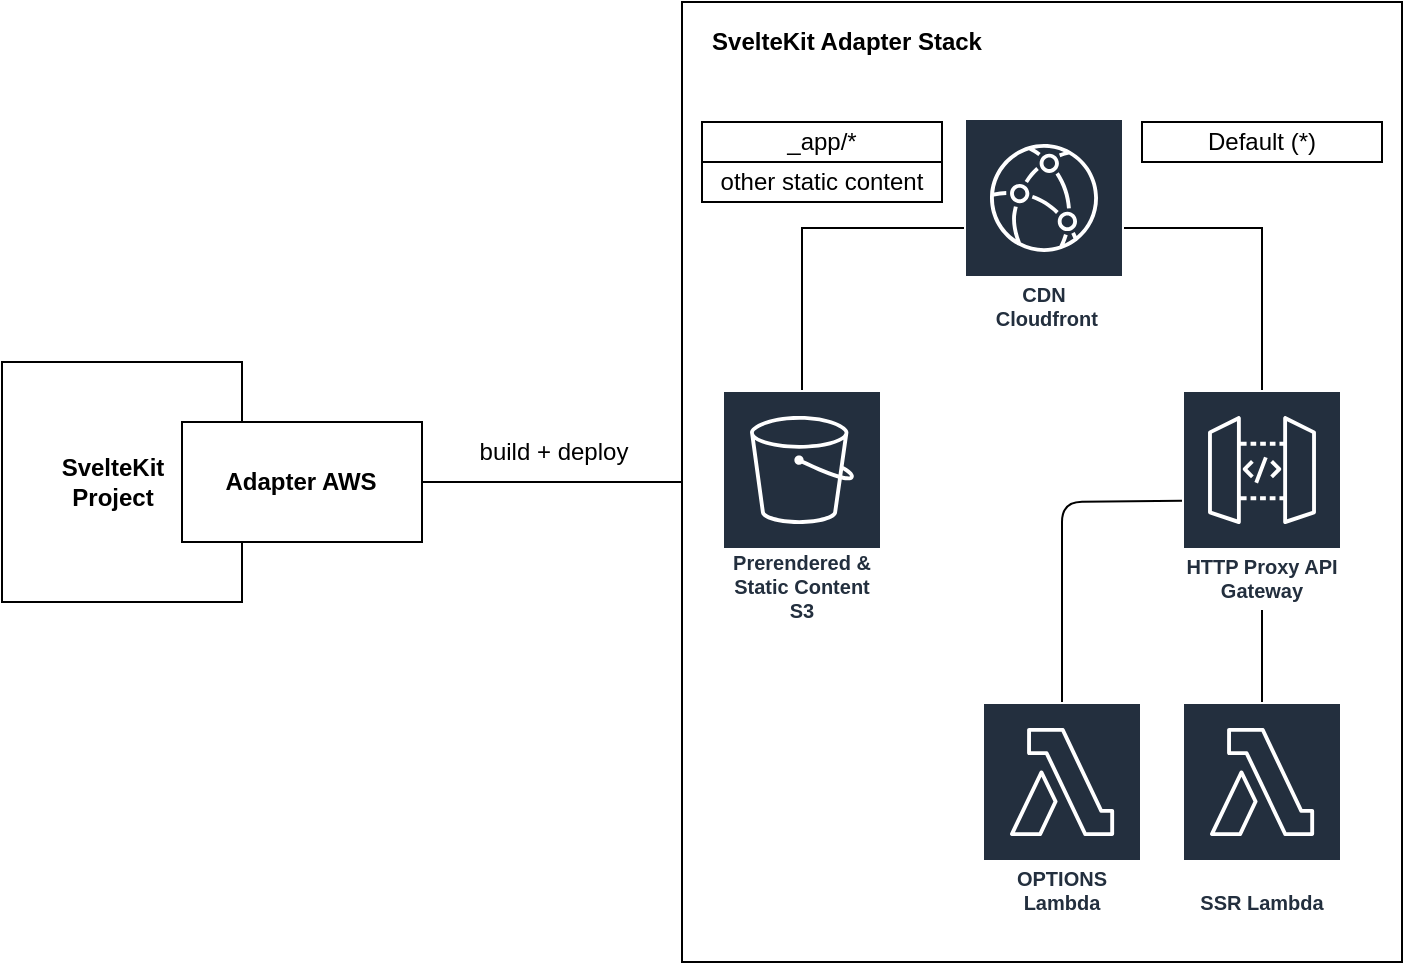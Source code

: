 <mxfile>
    <diagram id="Ht1M8jgEwFfnCIfOTk4-" name="Page-1">
        <mxGraphModel dx="1077" dy="792" grid="1" gridSize="10" guides="1" tooltips="1" connect="1" arrows="1" fold="1" page="1" pageScale="1" pageWidth="1169" pageHeight="827" background="#ffffff" math="0" shadow="0">
            <root>
                <mxCell id="0"/>
                <mxCell id="1" parent="0"/>
                <mxCell id="ulep6MaeRu_wHvCxp79e-1" value="" style="rounded=0;whiteSpace=wrap;html=1;" parent="1" vertex="1">
                    <mxGeometry x="200" y="290" width="120" height="120" as="geometry"/>
                </mxCell>
                <mxCell id="ulep6MaeRu_wHvCxp79e-19" style="edgeStyle=orthogonalEdgeStyle;rounded=0;orthogonalLoop=1;jettySize=auto;html=1;endArrow=none;endFill=0;" parent="1" source="ulep6MaeRu_wHvCxp79e-2" target="ulep6MaeRu_wHvCxp79e-5" edge="1">
                    <mxGeometry relative="1" as="geometry"/>
                </mxCell>
                <mxCell id="ulep6MaeRu_wHvCxp79e-2" value="" style="rounded=0;whiteSpace=wrap;html=1;" parent="1" vertex="1">
                    <mxGeometry x="290" y="320" width="120" height="60" as="geometry"/>
                </mxCell>
                <mxCell id="ulep6MaeRu_wHvCxp79e-3" value="Adapter AWS" style="text;html=1;resizable=0;autosize=1;align=center;verticalAlign=middle;points=[];fillColor=none;strokeColor=none;rounded=0;fontStyle=1" parent="1" vertex="1">
                    <mxGeometry x="304" y="340" width="90" height="20" as="geometry"/>
                </mxCell>
                <mxCell id="ulep6MaeRu_wHvCxp79e-4" value="SvelteKit&lt;br&gt;Project" style="text;html=1;resizable=0;autosize=1;align=center;verticalAlign=middle;points=[];fillColor=none;strokeColor=none;rounded=0;fontStyle=1" parent="1" vertex="1">
                    <mxGeometry x="220" y="335" width="70" height="30" as="geometry"/>
                </mxCell>
                <mxCell id="ulep6MaeRu_wHvCxp79e-5" value="" style="rounded=0;whiteSpace=wrap;html=1;" parent="1" vertex="1">
                    <mxGeometry x="540" y="110" width="360" height="480" as="geometry"/>
                </mxCell>
                <mxCell id="ulep6MaeRu_wHvCxp79e-6" value="SvelteKit Adapter Stack" style="text;html=1;resizable=0;autosize=1;align=center;verticalAlign=middle;points=[];fillColor=none;strokeColor=none;rounded=0;fontStyle=1" parent="1" vertex="1">
                    <mxGeometry x="547" y="120" width="150" height="20" as="geometry"/>
                </mxCell>
                <mxCell id="ulep6MaeRu_wHvCxp79e-9" value="CDN&lt;br&gt;&amp;nbsp;Cloudfront" style="sketch=0;outlineConnect=0;fontColor=#232F3E;gradientColor=none;strokeColor=#ffffff;fillColor=#232F3E;dashed=0;verticalLabelPosition=middle;verticalAlign=bottom;align=center;html=1;whiteSpace=wrap;fontSize=10;fontStyle=1;spacing=3;shape=mxgraph.aws4.productIcon;prIcon=mxgraph.aws4.cloudfront;" parent="1" vertex="1">
                    <mxGeometry x="681" y="168" width="80" height="110" as="geometry"/>
                </mxCell>
                <mxCell id="ulep6MaeRu_wHvCxp79e-11" value="Prerendered &amp;amp; Static Content&lt;br&gt;S3" style="sketch=0;outlineConnect=0;fontColor=#232F3E;gradientColor=none;strokeColor=#ffffff;fillColor=#232F3E;dashed=0;verticalLabelPosition=middle;verticalAlign=bottom;align=center;html=1;whiteSpace=wrap;fontSize=10;fontStyle=1;spacing=3;shape=mxgraph.aws4.productIcon;prIcon=mxgraph.aws4.s3;" parent="1" vertex="1">
                    <mxGeometry x="560" y="304" width="80" height="120" as="geometry"/>
                </mxCell>
                <mxCell id="ulep6MaeRu_wHvCxp79e-16" style="edgeStyle=orthogonalEdgeStyle;rounded=0;orthogonalLoop=1;jettySize=auto;html=1;endArrow=none;endFill=0;" parent="1" source="ulep6MaeRu_wHvCxp79e-9" target="ulep6MaeRu_wHvCxp79e-13" edge="1">
                    <mxGeometry relative="1" as="geometry">
                        <mxPoint x="760" y="225" as="sourcePoint"/>
                    </mxGeometry>
                </mxCell>
                <mxCell id="ulep6MaeRu_wHvCxp79e-17" style="edgeStyle=orthogonalEdgeStyle;rounded=0;orthogonalLoop=1;jettySize=auto;html=1;endArrow=none;endFill=0;" parent="1" source="ulep6MaeRu_wHvCxp79e-9" target="ulep6MaeRu_wHvCxp79e-11" edge="1">
                    <mxGeometry relative="1" as="geometry">
                        <mxPoint x="680" y="225" as="sourcePoint"/>
                    </mxGeometry>
                </mxCell>
                <mxCell id="ulep6MaeRu_wHvCxp79e-15" style="edgeStyle=orthogonalEdgeStyle;rounded=0;orthogonalLoop=1;jettySize=auto;html=1;endArrow=none;endFill=0;" parent="1" source="ulep6MaeRu_wHvCxp79e-13" target="ulep6MaeRu_wHvCxp79e-14" edge="1">
                    <mxGeometry relative="1" as="geometry"/>
                </mxCell>
                <mxCell id="ulep6MaeRu_wHvCxp79e-13" value="HTTP Proxy API Gateway" style="sketch=0;outlineConnect=0;fontColor=#232F3E;gradientColor=none;strokeColor=#ffffff;fillColor=#232F3E;dashed=0;verticalLabelPosition=middle;verticalAlign=bottom;align=center;html=1;whiteSpace=wrap;fontSize=10;fontStyle=1;spacing=3;shape=mxgraph.aws4.productIcon;prIcon=mxgraph.aws4.api_gateway;" parent="1" vertex="1">
                    <mxGeometry x="790" y="304" width="80" height="110" as="geometry"/>
                </mxCell>
                <mxCell id="ulep6MaeRu_wHvCxp79e-14" value="SSR Lambda" style="sketch=0;outlineConnect=0;fontColor=#232F3E;gradientColor=none;strokeColor=#ffffff;fillColor=#232F3E;dashed=0;verticalLabelPosition=middle;verticalAlign=bottom;align=center;html=1;whiteSpace=wrap;fontSize=10;fontStyle=1;spacing=3;shape=mxgraph.aws4.productIcon;prIcon=mxgraph.aws4.lambda;" parent="1" vertex="1">
                    <mxGeometry x="790" y="460" width="80" height="110" as="geometry"/>
                </mxCell>
                <mxCell id="VaYHp8SwEo52CTvzwjfN-1" value="Default (*)" style="rounded=0;whiteSpace=wrap;html=1;" parent="1" vertex="1">
                    <mxGeometry x="770" y="170" width="120" height="20" as="geometry"/>
                </mxCell>
                <mxCell id="VaYHp8SwEo52CTvzwjfN-3" value="_app/*" style="rounded=0;whiteSpace=wrap;html=1;" parent="1" vertex="1">
                    <mxGeometry x="550" y="170" width="120" height="20" as="geometry"/>
                </mxCell>
                <mxCell id="VaYHp8SwEo52CTvzwjfN-5" value="other static content" style="rounded=0;whiteSpace=wrap;html=1;" parent="1" vertex="1">
                    <mxGeometry x="550" y="190" width="120" height="20" as="geometry"/>
                </mxCell>
                <mxCell id="VaYHp8SwEo52CTvzwjfN-6" value="build + deploy" style="text;html=1;strokeColor=none;fillColor=none;align=center;verticalAlign=middle;whiteSpace=wrap;rounded=0;" parent="1" vertex="1">
                    <mxGeometry x="421" y="320" width="110" height="30" as="geometry"/>
                </mxCell>
                <mxCell id="2" value="OPTIONS&lt;br&gt;Lambda" style="sketch=0;outlineConnect=0;fontColor=#232F3E;gradientColor=none;strokeColor=#ffffff;fillColor=#232F3E;dashed=0;verticalLabelPosition=middle;verticalAlign=bottom;align=center;html=1;whiteSpace=wrap;fontSize=10;fontStyle=1;spacing=3;shape=mxgraph.aws4.productIcon;prIcon=mxgraph.aws4.lambda;" parent="1" vertex="1">
                    <mxGeometry x="690" y="460" width="80" height="110" as="geometry"/>
                </mxCell>
                <mxCell id="3" value="" style="endArrow=none;html=1;" parent="1" source="2" target="ulep6MaeRu_wHvCxp79e-13" edge="1">
                    <mxGeometry width="50" height="50" relative="1" as="geometry">
                        <mxPoint x="520" y="430" as="sourcePoint"/>
                        <mxPoint x="570" y="380" as="targetPoint"/>
                        <Array as="points">
                            <mxPoint x="730" y="360"/>
                        </Array>
                    </mxGeometry>
                </mxCell>
            </root>
        </mxGraphModel>
    </diagram>
</mxfile>